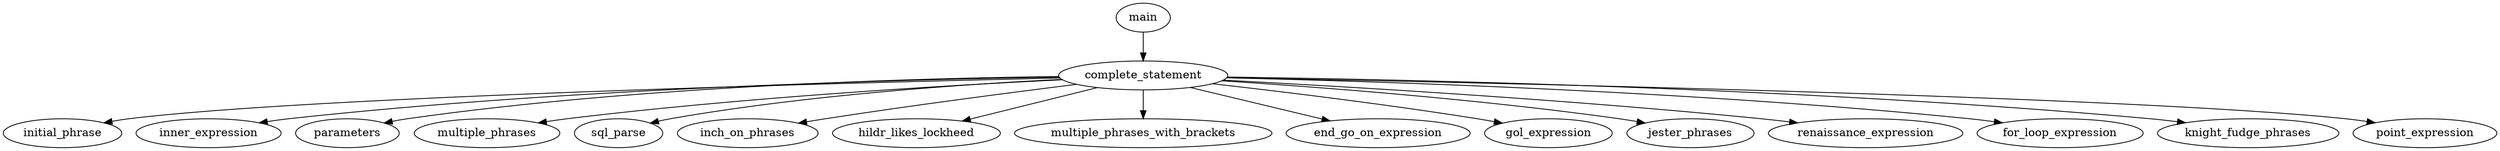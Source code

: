 digraph CodeGraph {
  "initial_phrase" [label="initial_phrase"];
  "inner_expression" [label="inner_expression"];
  "parameters" [label="parameters"];
  "multiple_phrases" [label="multiple_phrases"];
  "sql_parse" [label="sql_parse"];
  "inch_on_phrases" [label="inch_on_phrases"];
  "hildr_likes_lockheed" [label="hildr_likes_lockheed"];
  "multiple_phrases_with_brackets" [label="multiple_phrases_with_brackets"];
  "end_go_on_expression" [label="end_go_on_expression"];
  "gol_expression" [label="gol_expression"];
  "jester_phrases" [label="jester_phrases"];
  "renaissance_expression" [label="renaissance_expression"];
  "for_loop_expression" [label="for_loop_expression"];
  "knight_fudge_phrases" [label="knight_fudge_phrases"];
  "point_expression" [label="point_expression"];
  "complete_statement" [label="complete_statement"];
  "main" [label="main"];

  "complete_statement" -> "initial_phrase";
  "complete_statement" -> "inner_expression";
  "complete_statement" -> "parameters";
  "complete_statement" -> "multiple_phrases";
  "complete_statement" -> "sql_parse";
  "complete_statement" -> "inch_on_phrases";
  "complete_statement" -> "hildr_likes_lockheed";
  "complete_statement" -> "multiple_phrases_with_brackets";
  "complete_statement" -> "end_go_on_expression";
  "complete_statement" -> "gol_expression";
  "complete_statement" -> "jester_phrases";
  "complete_statement" -> "renaissance_expression";
  "complete_statement" -> "for_loop_expression";
  "complete_statement" -> "knight_fudge_phrases";
  "complete_statement" -> "point_expression";
  "main" -> "complete_statement";
}
